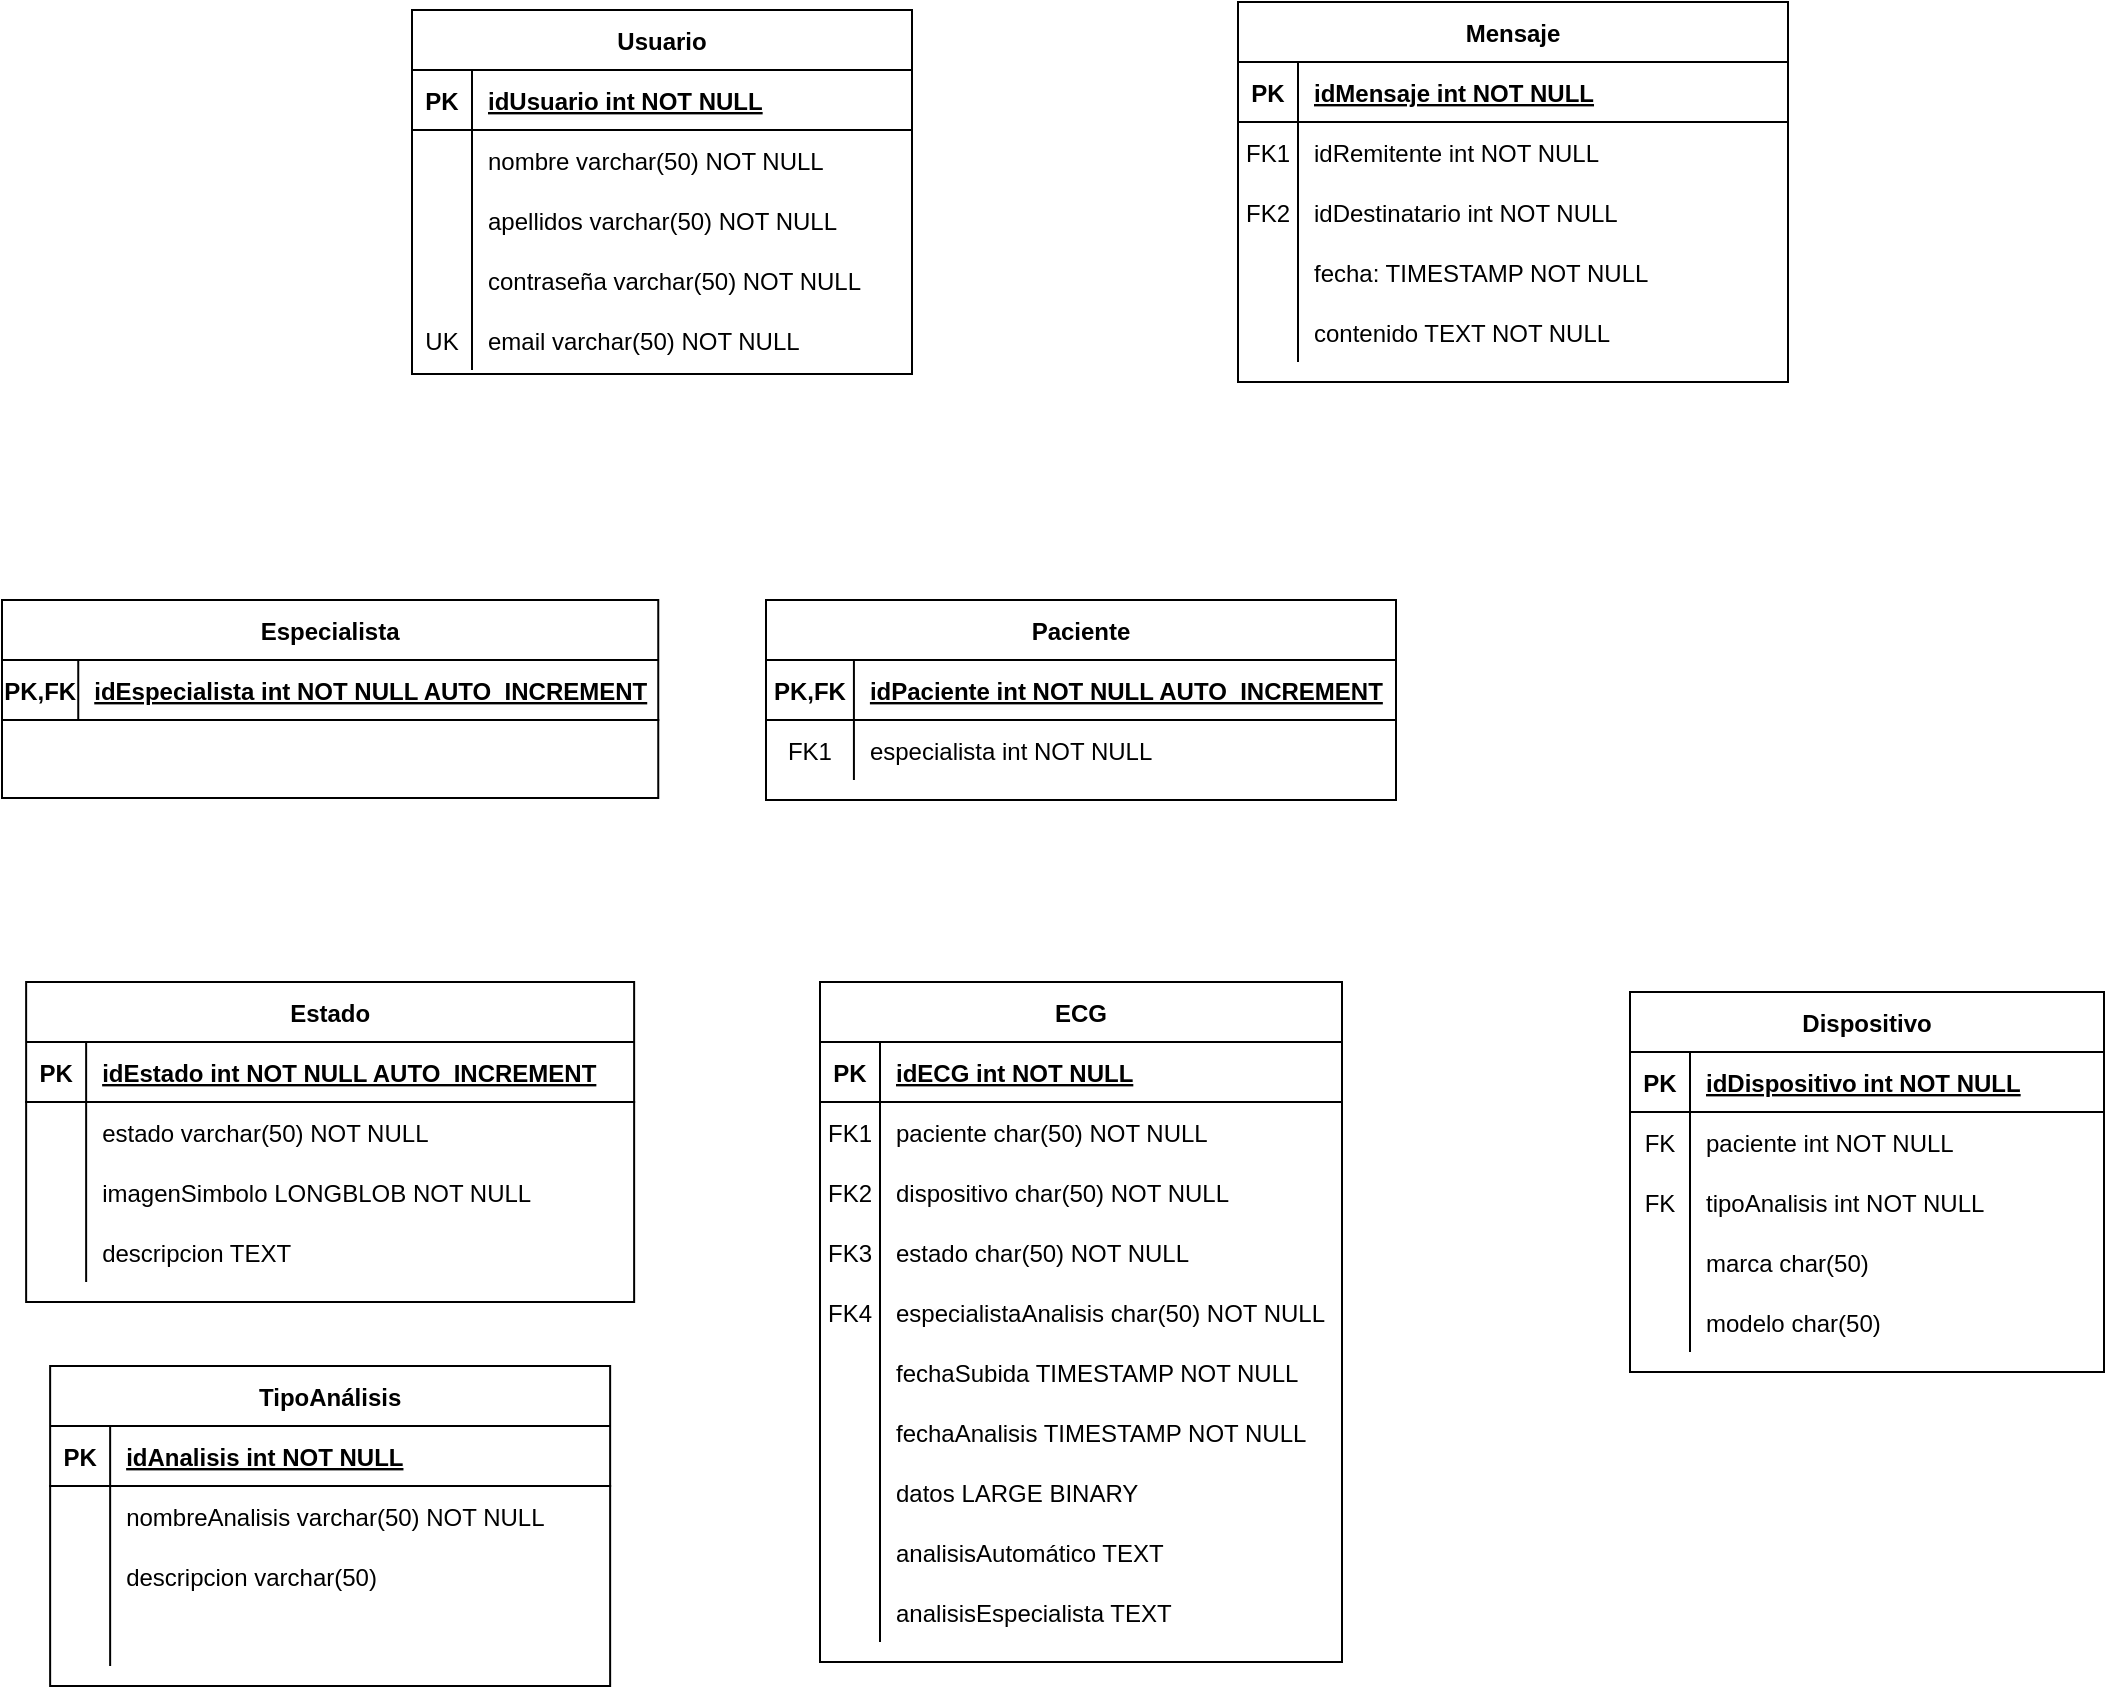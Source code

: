 <mxfile version="14.7.3" type="device"><diagram id="R2lEEEUBdFMjLlhIrx00" name="Page-1"><mxGraphModel dx="2862" dy="1918" grid="0" gridSize="10" guides="1" tooltips="1" connect="1" arrows="1" fold="1" page="0" pageScale="1" pageWidth="850" pageHeight="1100" math="0" shadow="0" extFonts="Permanent Marker^https://fonts.googleapis.com/css?family=Permanent+Marker"><root><mxCell id="0"/><mxCell id="1" parent="0"/><mxCell id="C-vyLk0tnHw3VtMMgP7b-2" value="Paciente" style="shape=table;startSize=30;container=1;collapsible=1;childLayout=tableLayout;fixedRows=1;rowLines=0;fontStyle=1;align=center;resizeLast=1;" parent="1" vertex="1"><mxGeometry x="-23" y="-419" width="315" height="100" as="geometry"><mxRectangle x="450" y="120" width="66" height="30" as="alternateBounds"/></mxGeometry></mxCell><mxCell id="AMUHZ_Iz-eolm_KJDuDH-45" value="" style="shape=partialRectangle;collapsible=0;dropTarget=0;pointerEvents=0;fillColor=none;points=[[0,0.5],[1,0.5]];portConstraint=eastwest;top=0;left=0;right=0;bottom=1;" parent="C-vyLk0tnHw3VtMMgP7b-2" vertex="1"><mxGeometry y="30" width="315" height="30" as="geometry"/></mxCell><mxCell id="AMUHZ_Iz-eolm_KJDuDH-46" value="PK,FK" style="shape=partialRectangle;overflow=hidden;connectable=0;fillColor=none;top=0;left=0;bottom=0;right=0;fontStyle=1;" parent="AMUHZ_Iz-eolm_KJDuDH-45" vertex="1"><mxGeometry width="43.958" height="30" as="geometry"/></mxCell><mxCell id="AMUHZ_Iz-eolm_KJDuDH-47" value="idPaciente int NOT NULL AUTO_INCREMENT" style="shape=partialRectangle;overflow=hidden;connectable=0;fillColor=none;top=0;left=0;bottom=0;right=0;align=left;spacingLeft=6;fontStyle=5;" parent="AMUHZ_Iz-eolm_KJDuDH-45" vertex="1"><mxGeometry x="43.958" width="271.042" height="30" as="geometry"/></mxCell><mxCell id="C-vyLk0tnHw3VtMMgP7b-6" value="" style="shape=partialRectangle;collapsible=0;dropTarget=0;pointerEvents=0;fillColor=none;points=[[0,0.5],[1,0.5]];portConstraint=eastwest;top=0;left=0;right=0;bottom=0;" parent="C-vyLk0tnHw3VtMMgP7b-2" vertex="1"><mxGeometry y="60" width="315" height="30" as="geometry"/></mxCell><mxCell id="C-vyLk0tnHw3VtMMgP7b-7" value="FK1" style="shape=partialRectangle;overflow=hidden;connectable=0;fillColor=none;top=0;left=0;bottom=0;right=0;" parent="C-vyLk0tnHw3VtMMgP7b-6" vertex="1"><mxGeometry width="43.958" height="30" as="geometry"/></mxCell><mxCell id="C-vyLk0tnHw3VtMMgP7b-8" value="especialista int NOT NULL" style="shape=partialRectangle;overflow=hidden;connectable=0;fillColor=none;top=0;left=0;bottom=0;right=0;align=left;spacingLeft=6;" parent="C-vyLk0tnHw3VtMMgP7b-6" vertex="1"><mxGeometry x="43.958" width="271.042" height="30" as="geometry"/></mxCell><mxCell id="C-vyLk0tnHw3VtMMgP7b-13" value="ECG" style="shape=table;startSize=30;container=1;collapsible=1;childLayout=tableLayout;fixedRows=1;rowLines=0;fontStyle=1;align=center;resizeLast=1;" parent="1" vertex="1"><mxGeometry x="4" y="-228" width="261" height="340" as="geometry"/></mxCell><mxCell id="C-vyLk0tnHw3VtMMgP7b-14" value="" style="shape=partialRectangle;collapsible=0;dropTarget=0;pointerEvents=0;fillColor=none;points=[[0,0.5],[1,0.5]];portConstraint=eastwest;top=0;left=0;right=0;bottom=1;" parent="C-vyLk0tnHw3VtMMgP7b-13" vertex="1"><mxGeometry y="30" width="261" height="30" as="geometry"/></mxCell><mxCell id="C-vyLk0tnHw3VtMMgP7b-15" value="PK" style="shape=partialRectangle;overflow=hidden;connectable=0;fillColor=none;top=0;left=0;bottom=0;right=0;fontStyle=1;" parent="C-vyLk0tnHw3VtMMgP7b-14" vertex="1"><mxGeometry width="30" height="30" as="geometry"/></mxCell><mxCell id="C-vyLk0tnHw3VtMMgP7b-16" value="idECG int NOT NULL " style="shape=partialRectangle;overflow=hidden;connectable=0;fillColor=none;top=0;left=0;bottom=0;right=0;align=left;spacingLeft=6;fontStyle=5;" parent="C-vyLk0tnHw3VtMMgP7b-14" vertex="1"><mxGeometry x="30" width="231" height="30" as="geometry"/></mxCell><mxCell id="C-vyLk0tnHw3VtMMgP7b-17" value="" style="shape=partialRectangle;collapsible=0;dropTarget=0;pointerEvents=0;fillColor=none;points=[[0,0.5],[1,0.5]];portConstraint=eastwest;top=0;left=0;right=0;bottom=0;" parent="C-vyLk0tnHw3VtMMgP7b-13" vertex="1"><mxGeometry y="60" width="261" height="30" as="geometry"/></mxCell><mxCell id="C-vyLk0tnHw3VtMMgP7b-18" value="FK1" style="shape=partialRectangle;overflow=hidden;connectable=0;fillColor=none;top=0;left=0;bottom=0;right=0;" parent="C-vyLk0tnHw3VtMMgP7b-17" vertex="1"><mxGeometry width="30" height="30" as="geometry"/></mxCell><mxCell id="C-vyLk0tnHw3VtMMgP7b-19" value="paciente char(50) NOT NULL" style="shape=partialRectangle;overflow=hidden;connectable=0;fillColor=none;top=0;left=0;bottom=0;right=0;align=left;spacingLeft=6;" parent="C-vyLk0tnHw3VtMMgP7b-17" vertex="1"><mxGeometry x="30" width="231" height="30" as="geometry"/></mxCell><mxCell id="C-vyLk0tnHw3VtMMgP7b-20" value="" style="shape=partialRectangle;collapsible=0;dropTarget=0;pointerEvents=0;fillColor=none;points=[[0,0.5],[1,0.5]];portConstraint=eastwest;top=0;left=0;right=0;bottom=0;" parent="C-vyLk0tnHw3VtMMgP7b-13" vertex="1"><mxGeometry y="90" width="261" height="30" as="geometry"/></mxCell><mxCell id="C-vyLk0tnHw3VtMMgP7b-21" value="FK2" style="shape=partialRectangle;overflow=hidden;connectable=0;fillColor=none;top=0;left=0;bottom=0;right=0;" parent="C-vyLk0tnHw3VtMMgP7b-20" vertex="1"><mxGeometry width="30" height="30" as="geometry"/></mxCell><mxCell id="C-vyLk0tnHw3VtMMgP7b-22" value="dispositivo char(50) NOT NULL" style="shape=partialRectangle;overflow=hidden;connectable=0;fillColor=none;top=0;left=0;bottom=0;right=0;align=left;spacingLeft=6;" parent="C-vyLk0tnHw3VtMMgP7b-20" vertex="1"><mxGeometry x="30" width="231" height="30" as="geometry"/></mxCell><mxCell id="xMp0dBcq2MrQPvZgxF0N-4" value="" style="shape=partialRectangle;collapsible=0;dropTarget=0;pointerEvents=0;fillColor=none;points=[[0,0.5],[1,0.5]];portConstraint=eastwest;top=0;left=0;right=0;bottom=0;" parent="C-vyLk0tnHw3VtMMgP7b-13" vertex="1"><mxGeometry y="120" width="261" height="30" as="geometry"/></mxCell><mxCell id="xMp0dBcq2MrQPvZgxF0N-5" value="FK3" style="shape=partialRectangle;overflow=hidden;connectable=0;fillColor=none;top=0;left=0;bottom=0;right=0;" parent="xMp0dBcq2MrQPvZgxF0N-4" vertex="1"><mxGeometry width="30" height="30" as="geometry"/></mxCell><mxCell id="xMp0dBcq2MrQPvZgxF0N-6" value="estado char(50) NOT NULL" style="shape=partialRectangle;overflow=hidden;connectable=0;fillColor=none;top=0;left=0;bottom=0;right=0;align=left;spacingLeft=6;" parent="xMp0dBcq2MrQPvZgxF0N-4" vertex="1"><mxGeometry x="30" width="231" height="30" as="geometry"/></mxCell><mxCell id="xMp0dBcq2MrQPvZgxF0N-61" value="" style="shape=partialRectangle;collapsible=0;dropTarget=0;pointerEvents=0;fillColor=none;points=[[0,0.5],[1,0.5]];portConstraint=eastwest;top=0;left=0;right=0;bottom=0;" parent="C-vyLk0tnHw3VtMMgP7b-13" vertex="1"><mxGeometry y="150" width="261" height="30" as="geometry"/></mxCell><mxCell id="xMp0dBcq2MrQPvZgxF0N-62" value="FK4" style="shape=partialRectangle;overflow=hidden;connectable=0;fillColor=none;top=0;left=0;bottom=0;right=0;" parent="xMp0dBcq2MrQPvZgxF0N-61" vertex="1"><mxGeometry width="30" height="30" as="geometry"/></mxCell><mxCell id="xMp0dBcq2MrQPvZgxF0N-63" value="especialistaAnalisis char(50) NOT NULL" style="shape=partialRectangle;overflow=hidden;connectable=0;fillColor=none;top=0;left=0;bottom=0;right=0;align=left;spacingLeft=6;" parent="xMp0dBcq2MrQPvZgxF0N-61" vertex="1"><mxGeometry x="30" width="231" height="30" as="geometry"/></mxCell><mxCell id="AMUHZ_Iz-eolm_KJDuDH-4" value="" style="shape=partialRectangle;collapsible=0;dropTarget=0;pointerEvents=0;fillColor=none;points=[[0,0.5],[1,0.5]];portConstraint=eastwest;top=0;left=0;right=0;bottom=0;" parent="C-vyLk0tnHw3VtMMgP7b-13" vertex="1"><mxGeometry y="180" width="261" height="30" as="geometry"/></mxCell><mxCell id="AMUHZ_Iz-eolm_KJDuDH-5" value="" style="shape=partialRectangle;overflow=hidden;connectable=0;fillColor=none;top=0;left=0;bottom=0;right=0;" parent="AMUHZ_Iz-eolm_KJDuDH-4" vertex="1"><mxGeometry width="30" height="30" as="geometry"/></mxCell><mxCell id="AMUHZ_Iz-eolm_KJDuDH-6" value="fechaSubida TIMESTAMP NOT NULL" style="shape=partialRectangle;overflow=hidden;connectable=0;fillColor=none;top=0;left=0;bottom=0;right=0;align=left;spacingLeft=6;" parent="AMUHZ_Iz-eolm_KJDuDH-4" vertex="1"><mxGeometry x="30" width="231" height="30" as="geometry"/></mxCell><mxCell id="lhBQtZ0hp3m-KaXOWD72-1" value="" style="shape=partialRectangle;collapsible=0;dropTarget=0;pointerEvents=0;fillColor=none;points=[[0,0.5],[1,0.5]];portConstraint=eastwest;top=0;left=0;right=0;bottom=0;" parent="C-vyLk0tnHw3VtMMgP7b-13" vertex="1"><mxGeometry y="210" width="261" height="30" as="geometry"/></mxCell><mxCell id="lhBQtZ0hp3m-KaXOWD72-2" value="" style="shape=partialRectangle;overflow=hidden;connectable=0;fillColor=none;top=0;left=0;bottom=0;right=0;" parent="lhBQtZ0hp3m-KaXOWD72-1" vertex="1"><mxGeometry width="30" height="30" as="geometry"/></mxCell><mxCell id="lhBQtZ0hp3m-KaXOWD72-3" value="fechaAnalisis TIMESTAMP NOT NULL" style="shape=partialRectangle;overflow=hidden;connectable=0;fillColor=none;top=0;left=0;bottom=0;right=0;align=left;spacingLeft=6;" parent="lhBQtZ0hp3m-KaXOWD72-1" vertex="1"><mxGeometry x="30" width="231" height="30" as="geometry"/></mxCell><mxCell id="xMp0dBcq2MrQPvZgxF0N-7" value="" style="shape=partialRectangle;collapsible=0;dropTarget=0;pointerEvents=0;fillColor=none;points=[[0,0.5],[1,0.5]];portConstraint=eastwest;top=0;left=0;right=0;bottom=0;" parent="C-vyLk0tnHw3VtMMgP7b-13" vertex="1"><mxGeometry y="240" width="261" height="30" as="geometry"/></mxCell><mxCell id="xMp0dBcq2MrQPvZgxF0N-8" value="" style="shape=partialRectangle;overflow=hidden;connectable=0;fillColor=none;top=0;left=0;bottom=0;right=0;" parent="xMp0dBcq2MrQPvZgxF0N-7" vertex="1"><mxGeometry width="30" height="30" as="geometry"/></mxCell><mxCell id="xMp0dBcq2MrQPvZgxF0N-9" value="datos LARGE BINARY" style="shape=partialRectangle;overflow=hidden;connectable=0;fillColor=none;top=0;left=0;bottom=0;right=0;align=left;spacingLeft=6;" parent="xMp0dBcq2MrQPvZgxF0N-7" vertex="1"><mxGeometry x="30" width="231" height="30" as="geometry"/></mxCell><mxCell id="xMp0dBcq2MrQPvZgxF0N-55" value="" style="shape=partialRectangle;collapsible=0;dropTarget=0;pointerEvents=0;fillColor=none;points=[[0,0.5],[1,0.5]];portConstraint=eastwest;top=0;left=0;right=0;bottom=0;" parent="C-vyLk0tnHw3VtMMgP7b-13" vertex="1"><mxGeometry y="270" width="261" height="30" as="geometry"/></mxCell><mxCell id="xMp0dBcq2MrQPvZgxF0N-56" value="" style="shape=partialRectangle;overflow=hidden;connectable=0;fillColor=none;top=0;left=0;bottom=0;right=0;" parent="xMp0dBcq2MrQPvZgxF0N-55" vertex="1"><mxGeometry width="30" height="30" as="geometry"/></mxCell><mxCell id="xMp0dBcq2MrQPvZgxF0N-57" value="analisisAutomático TEXT " style="shape=partialRectangle;overflow=hidden;connectable=0;fillColor=none;top=0;left=0;bottom=0;right=0;align=left;spacingLeft=6;" parent="xMp0dBcq2MrQPvZgxF0N-55" vertex="1"><mxGeometry x="30" width="231" height="30" as="geometry"/></mxCell><mxCell id="xMp0dBcq2MrQPvZgxF0N-58" value="" style="shape=partialRectangle;collapsible=0;dropTarget=0;pointerEvents=0;fillColor=none;points=[[0,0.5],[1,0.5]];portConstraint=eastwest;top=0;left=0;right=0;bottom=0;" parent="C-vyLk0tnHw3VtMMgP7b-13" vertex="1"><mxGeometry y="300" width="261" height="30" as="geometry"/></mxCell><mxCell id="xMp0dBcq2MrQPvZgxF0N-59" value="" style="shape=partialRectangle;overflow=hidden;connectable=0;fillColor=none;top=0;left=0;bottom=0;right=0;" parent="xMp0dBcq2MrQPvZgxF0N-58" vertex="1"><mxGeometry width="30" height="30" as="geometry"/></mxCell><mxCell id="xMp0dBcq2MrQPvZgxF0N-60" value="analisisEspecialista TEXT " style="shape=partialRectangle;overflow=hidden;connectable=0;fillColor=none;top=0;left=0;bottom=0;right=0;align=left;spacingLeft=6;" parent="xMp0dBcq2MrQPvZgxF0N-58" vertex="1"><mxGeometry x="30" width="231" height="30" as="geometry"/></mxCell><mxCell id="xMp0dBcq2MrQPvZgxF0N-10" value="Dispositivo" style="shape=table;startSize=30;container=1;collapsible=1;childLayout=tableLayout;fixedRows=1;rowLines=0;fontStyle=1;align=center;resizeLast=1;" parent="1" vertex="1"><mxGeometry x="409" y="-223" width="237" height="190" as="geometry"/></mxCell><mxCell id="xMp0dBcq2MrQPvZgxF0N-11" value="" style="shape=partialRectangle;collapsible=0;dropTarget=0;pointerEvents=0;fillColor=none;top=0;left=0;bottom=1;right=0;points=[[0,0.5],[1,0.5]];portConstraint=eastwest;" parent="xMp0dBcq2MrQPvZgxF0N-10" vertex="1"><mxGeometry y="30" width="237" height="30" as="geometry"/></mxCell><mxCell id="xMp0dBcq2MrQPvZgxF0N-12" value="PK" style="shape=partialRectangle;connectable=0;fillColor=none;top=0;left=0;bottom=0;right=0;fontStyle=1;overflow=hidden;" parent="xMp0dBcq2MrQPvZgxF0N-11" vertex="1"><mxGeometry width="30" height="30" as="geometry"/></mxCell><mxCell id="xMp0dBcq2MrQPvZgxF0N-13" value="idDispositivo int NOT NULL" style="shape=partialRectangle;connectable=0;fillColor=none;top=0;left=0;bottom=0;right=0;align=left;spacingLeft=6;fontStyle=5;overflow=hidden;" parent="xMp0dBcq2MrQPvZgxF0N-11" vertex="1"><mxGeometry x="30" width="207" height="30" as="geometry"/></mxCell><mxCell id="xMp0dBcq2MrQPvZgxF0N-14" value="" style="shape=partialRectangle;collapsible=0;dropTarget=0;pointerEvents=0;fillColor=none;top=0;left=0;bottom=0;right=0;points=[[0,0.5],[1,0.5]];portConstraint=eastwest;" parent="xMp0dBcq2MrQPvZgxF0N-10" vertex="1"><mxGeometry y="60" width="237" height="30" as="geometry"/></mxCell><mxCell id="xMp0dBcq2MrQPvZgxF0N-15" value="FK" style="shape=partialRectangle;connectable=0;fillColor=none;top=0;left=0;bottom=0;right=0;editable=1;overflow=hidden;" parent="xMp0dBcq2MrQPvZgxF0N-14" vertex="1"><mxGeometry width="30" height="30" as="geometry"/></mxCell><mxCell id="xMp0dBcq2MrQPvZgxF0N-16" value="paciente int NOT NULL" style="shape=partialRectangle;connectable=0;fillColor=none;top=0;left=0;bottom=0;right=0;align=left;spacingLeft=6;overflow=hidden;" parent="xMp0dBcq2MrQPvZgxF0N-14" vertex="1"><mxGeometry x="30" width="207" height="30" as="geometry"/></mxCell><mxCell id="t6L-gdcJnFx2aD25ipMQ-1" value="" style="shape=partialRectangle;collapsible=0;dropTarget=0;pointerEvents=0;fillColor=none;top=0;left=0;bottom=0;right=0;points=[[0,0.5],[1,0.5]];portConstraint=eastwest;" parent="xMp0dBcq2MrQPvZgxF0N-10" vertex="1"><mxGeometry y="90" width="237" height="30" as="geometry"/></mxCell><mxCell id="t6L-gdcJnFx2aD25ipMQ-2" value="FK" style="shape=partialRectangle;connectable=0;fillColor=none;top=0;left=0;bottom=0;right=0;editable=1;overflow=hidden;" parent="t6L-gdcJnFx2aD25ipMQ-1" vertex="1"><mxGeometry width="30" height="30" as="geometry"/></mxCell><mxCell id="t6L-gdcJnFx2aD25ipMQ-3" value="tipoAnalisis int NOT NULL" style="shape=partialRectangle;connectable=0;fillColor=none;top=0;left=0;bottom=0;right=0;align=left;spacingLeft=6;overflow=hidden;" parent="t6L-gdcJnFx2aD25ipMQ-1" vertex="1"><mxGeometry x="30" width="207" height="30" as="geometry"/></mxCell><mxCell id="xMp0dBcq2MrQPvZgxF0N-17" value="" style="shape=partialRectangle;collapsible=0;dropTarget=0;pointerEvents=0;fillColor=none;top=0;left=0;bottom=0;right=0;points=[[0,0.5],[1,0.5]];portConstraint=eastwest;" parent="xMp0dBcq2MrQPvZgxF0N-10" vertex="1"><mxGeometry y="120" width="237" height="30" as="geometry"/></mxCell><mxCell id="xMp0dBcq2MrQPvZgxF0N-18" value="" style="shape=partialRectangle;connectable=0;fillColor=none;top=0;left=0;bottom=0;right=0;editable=1;overflow=hidden;" parent="xMp0dBcq2MrQPvZgxF0N-17" vertex="1"><mxGeometry width="30" height="30" as="geometry"/></mxCell><mxCell id="xMp0dBcq2MrQPvZgxF0N-19" value="marca char(50)" style="shape=partialRectangle;connectable=0;fillColor=none;top=0;left=0;bottom=0;right=0;align=left;spacingLeft=6;overflow=hidden;" parent="xMp0dBcq2MrQPvZgxF0N-17" vertex="1"><mxGeometry x="30" width="207" height="30" as="geometry"/></mxCell><mxCell id="xMp0dBcq2MrQPvZgxF0N-20" value="" style="shape=partialRectangle;collapsible=0;dropTarget=0;pointerEvents=0;fillColor=none;top=0;left=0;bottom=0;right=0;points=[[0,0.5],[1,0.5]];portConstraint=eastwest;" parent="xMp0dBcq2MrQPvZgxF0N-10" vertex="1"><mxGeometry y="150" width="237" height="30" as="geometry"/></mxCell><mxCell id="xMp0dBcq2MrQPvZgxF0N-21" value="" style="shape=partialRectangle;connectable=0;fillColor=none;top=0;left=0;bottom=0;right=0;editable=1;overflow=hidden;" parent="xMp0dBcq2MrQPvZgxF0N-20" vertex="1"><mxGeometry width="30" height="30" as="geometry"/></mxCell><mxCell id="xMp0dBcq2MrQPvZgxF0N-22" value="modelo char(50)" style="shape=partialRectangle;connectable=0;fillColor=none;top=0;left=0;bottom=0;right=0;align=left;spacingLeft=6;overflow=hidden;" parent="xMp0dBcq2MrQPvZgxF0N-20" vertex="1"><mxGeometry x="30" width="207" height="30" as="geometry"/></mxCell><mxCell id="xMp0dBcq2MrQPvZgxF0N-23" value="Mensaje" style="shape=table;startSize=30;container=1;collapsible=1;childLayout=tableLayout;fixedRows=1;rowLines=0;fontStyle=1;align=center;resizeLast=1;" parent="1" vertex="1"><mxGeometry x="213" y="-718" width="275" height="190" as="geometry"/></mxCell><mxCell id="xMp0dBcq2MrQPvZgxF0N-24" value="" style="shape=partialRectangle;collapsible=0;dropTarget=0;pointerEvents=0;fillColor=none;top=0;left=0;bottom=1;right=0;points=[[0,0.5],[1,0.5]];portConstraint=eastwest;" parent="xMp0dBcq2MrQPvZgxF0N-23" vertex="1"><mxGeometry y="30" width="275" height="30" as="geometry"/></mxCell><mxCell id="xMp0dBcq2MrQPvZgxF0N-25" value="PK" style="shape=partialRectangle;connectable=0;fillColor=none;top=0;left=0;bottom=0;right=0;fontStyle=1;overflow=hidden;" parent="xMp0dBcq2MrQPvZgxF0N-24" vertex="1"><mxGeometry width="30" height="30" as="geometry"/></mxCell><mxCell id="xMp0dBcq2MrQPvZgxF0N-26" value="idMensaje int NOT NULL" style="shape=partialRectangle;connectable=0;fillColor=none;top=0;left=0;bottom=0;right=0;align=left;spacingLeft=6;fontStyle=5;overflow=hidden;" parent="xMp0dBcq2MrQPvZgxF0N-24" vertex="1"><mxGeometry x="30" width="245" height="30" as="geometry"/></mxCell><mxCell id="xMp0dBcq2MrQPvZgxF0N-27" value="" style="shape=partialRectangle;collapsible=0;dropTarget=0;pointerEvents=0;fillColor=none;top=0;left=0;bottom=0;right=0;points=[[0,0.5],[1,0.5]];portConstraint=eastwest;" parent="xMp0dBcq2MrQPvZgxF0N-23" vertex="1"><mxGeometry y="60" width="275" height="30" as="geometry"/></mxCell><mxCell id="xMp0dBcq2MrQPvZgxF0N-28" value="FK1" style="shape=partialRectangle;connectable=0;fillColor=none;top=0;left=0;bottom=0;right=0;editable=1;overflow=hidden;" parent="xMp0dBcq2MrQPvZgxF0N-27" vertex="1"><mxGeometry width="30" height="30" as="geometry"/></mxCell><mxCell id="xMp0dBcq2MrQPvZgxF0N-29" value="idRemitente int NOT NULL" style="shape=partialRectangle;connectable=0;fillColor=none;top=0;left=0;bottom=0;right=0;align=left;spacingLeft=6;overflow=hidden;" parent="xMp0dBcq2MrQPvZgxF0N-27" vertex="1"><mxGeometry x="30" width="245" height="30" as="geometry"/></mxCell><mxCell id="xMp0dBcq2MrQPvZgxF0N-30" value="" style="shape=partialRectangle;collapsible=0;dropTarget=0;pointerEvents=0;fillColor=none;top=0;left=0;bottom=0;right=0;points=[[0,0.5],[1,0.5]];portConstraint=eastwest;" parent="xMp0dBcq2MrQPvZgxF0N-23" vertex="1"><mxGeometry y="90" width="275" height="30" as="geometry"/></mxCell><mxCell id="xMp0dBcq2MrQPvZgxF0N-31" value="FK2" style="shape=partialRectangle;connectable=0;fillColor=none;top=0;left=0;bottom=0;right=0;editable=1;overflow=hidden;" parent="xMp0dBcq2MrQPvZgxF0N-30" vertex="1"><mxGeometry width="30" height="30" as="geometry"/></mxCell><mxCell id="xMp0dBcq2MrQPvZgxF0N-32" value="idDestinatario int NOT NULL" style="shape=partialRectangle;connectable=0;fillColor=none;top=0;left=0;bottom=0;right=0;align=left;spacingLeft=6;overflow=hidden;" parent="xMp0dBcq2MrQPvZgxF0N-30" vertex="1"><mxGeometry x="30" width="245" height="30" as="geometry"/></mxCell><mxCell id="xMp0dBcq2MrQPvZgxF0N-33" value="" style="shape=partialRectangle;collapsible=0;dropTarget=0;pointerEvents=0;fillColor=none;top=0;left=0;bottom=0;right=0;points=[[0,0.5],[1,0.5]];portConstraint=eastwest;" parent="xMp0dBcq2MrQPvZgxF0N-23" vertex="1"><mxGeometry y="120" width="275" height="30" as="geometry"/></mxCell><mxCell id="xMp0dBcq2MrQPvZgxF0N-34" value="" style="shape=partialRectangle;connectable=0;fillColor=none;top=0;left=0;bottom=0;right=0;editable=1;overflow=hidden;" parent="xMp0dBcq2MrQPvZgxF0N-33" vertex="1"><mxGeometry width="30" height="30" as="geometry"/></mxCell><mxCell id="xMp0dBcq2MrQPvZgxF0N-35" value="fecha: TIMESTAMP NOT NULL" style="shape=partialRectangle;connectable=0;fillColor=none;top=0;left=0;bottom=0;right=0;align=left;spacingLeft=6;overflow=hidden;" parent="xMp0dBcq2MrQPvZgxF0N-33" vertex="1"><mxGeometry x="30" width="245" height="30" as="geometry"/></mxCell><mxCell id="xMp0dBcq2MrQPvZgxF0N-36" value="" style="shape=partialRectangle;collapsible=0;dropTarget=0;pointerEvents=0;fillColor=none;top=0;left=0;bottom=0;right=0;points=[[0,0.5],[1,0.5]];portConstraint=eastwest;" parent="xMp0dBcq2MrQPvZgxF0N-23" vertex="1"><mxGeometry y="150" width="275" height="30" as="geometry"/></mxCell><mxCell id="xMp0dBcq2MrQPvZgxF0N-37" value="" style="shape=partialRectangle;connectable=0;fillColor=none;top=0;left=0;bottom=0;right=0;editable=1;overflow=hidden;" parent="xMp0dBcq2MrQPvZgxF0N-36" vertex="1"><mxGeometry width="30" height="30" as="geometry"/></mxCell><mxCell id="xMp0dBcq2MrQPvZgxF0N-38" value="contenido TEXT NOT NULL" style="shape=partialRectangle;connectable=0;fillColor=none;top=0;left=0;bottom=0;right=0;align=left;spacingLeft=6;overflow=hidden;" parent="xMp0dBcq2MrQPvZgxF0N-36" vertex="1"><mxGeometry x="30" width="245" height="30" as="geometry"/></mxCell><mxCell id="xMp0dBcq2MrQPvZgxF0N-39" value="TipoAnálisis" style="shape=table;startSize=30;container=1;collapsible=1;childLayout=tableLayout;fixedRows=1;rowLines=0;fontStyle=1;align=center;resizeLast=1;" parent="1" vertex="1"><mxGeometry x="-380.93" y="-36" width="280" height="160" as="geometry"/></mxCell><mxCell id="xMp0dBcq2MrQPvZgxF0N-40" value="" style="shape=partialRectangle;collapsible=0;dropTarget=0;pointerEvents=0;fillColor=none;top=0;left=0;bottom=1;right=0;points=[[0,0.5],[1,0.5]];portConstraint=eastwest;" parent="xMp0dBcq2MrQPvZgxF0N-39" vertex="1"><mxGeometry y="30" width="280" height="30" as="geometry"/></mxCell><mxCell id="xMp0dBcq2MrQPvZgxF0N-41" value="PK" style="shape=partialRectangle;connectable=0;fillColor=none;top=0;left=0;bottom=0;right=0;fontStyle=1;overflow=hidden;" parent="xMp0dBcq2MrQPvZgxF0N-40" vertex="1"><mxGeometry width="30" height="30" as="geometry"/></mxCell><mxCell id="xMp0dBcq2MrQPvZgxF0N-42" value="idAnalisis int NOT NULL" style="shape=partialRectangle;connectable=0;fillColor=none;top=0;left=0;bottom=0;right=0;align=left;spacingLeft=6;fontStyle=5;overflow=hidden;" parent="xMp0dBcq2MrQPvZgxF0N-40" vertex="1"><mxGeometry x="30" width="250" height="30" as="geometry"/></mxCell><mxCell id="xMp0dBcq2MrQPvZgxF0N-43" value="" style="shape=partialRectangle;collapsible=0;dropTarget=0;pointerEvents=0;fillColor=none;top=0;left=0;bottom=0;right=0;points=[[0,0.5],[1,0.5]];portConstraint=eastwest;" parent="xMp0dBcq2MrQPvZgxF0N-39" vertex="1"><mxGeometry y="60" width="280" height="30" as="geometry"/></mxCell><mxCell id="xMp0dBcq2MrQPvZgxF0N-44" value="" style="shape=partialRectangle;connectable=0;fillColor=none;top=0;left=0;bottom=0;right=0;editable=1;overflow=hidden;" parent="xMp0dBcq2MrQPvZgxF0N-43" vertex="1"><mxGeometry width="30" height="30" as="geometry"/></mxCell><mxCell id="xMp0dBcq2MrQPvZgxF0N-45" value="nombreAnalisis varchar(50) NOT NULL" style="shape=partialRectangle;connectable=0;fillColor=none;top=0;left=0;bottom=0;right=0;align=left;spacingLeft=6;overflow=hidden;" parent="xMp0dBcq2MrQPvZgxF0N-43" vertex="1"><mxGeometry x="30" width="250" height="30" as="geometry"/></mxCell><mxCell id="xMp0dBcq2MrQPvZgxF0N-46" value="" style="shape=partialRectangle;collapsible=0;dropTarget=0;pointerEvents=0;fillColor=none;top=0;left=0;bottom=0;right=0;points=[[0,0.5],[1,0.5]];portConstraint=eastwest;" parent="xMp0dBcq2MrQPvZgxF0N-39" vertex="1"><mxGeometry y="90" width="280" height="30" as="geometry"/></mxCell><mxCell id="xMp0dBcq2MrQPvZgxF0N-47" value="" style="shape=partialRectangle;connectable=0;fillColor=none;top=0;left=0;bottom=0;right=0;editable=1;overflow=hidden;" parent="xMp0dBcq2MrQPvZgxF0N-46" vertex="1"><mxGeometry width="30" height="30" as="geometry"/></mxCell><mxCell id="xMp0dBcq2MrQPvZgxF0N-48" value="descripcion varchar(50)" style="shape=partialRectangle;connectable=0;fillColor=none;top=0;left=0;bottom=0;right=0;align=left;spacingLeft=6;overflow=hidden;" parent="xMp0dBcq2MrQPvZgxF0N-46" vertex="1"><mxGeometry x="30" width="250" height="30" as="geometry"/></mxCell><mxCell id="xMp0dBcq2MrQPvZgxF0N-49" value="" style="shape=partialRectangle;collapsible=0;dropTarget=0;pointerEvents=0;fillColor=none;top=0;left=0;bottom=0;right=0;points=[[0,0.5],[1,0.5]];portConstraint=eastwest;" parent="xMp0dBcq2MrQPvZgxF0N-39" vertex="1"><mxGeometry y="120" width="280" height="30" as="geometry"/></mxCell><mxCell id="xMp0dBcq2MrQPvZgxF0N-50" value="" style="shape=partialRectangle;connectable=0;fillColor=none;top=0;left=0;bottom=0;right=0;editable=1;overflow=hidden;" parent="xMp0dBcq2MrQPvZgxF0N-49" vertex="1"><mxGeometry width="30" height="30" as="geometry"/></mxCell><mxCell id="xMp0dBcq2MrQPvZgxF0N-51" value="" style="shape=partialRectangle;connectable=0;fillColor=none;top=0;left=0;bottom=0;right=0;align=left;spacingLeft=6;overflow=hidden;" parent="xMp0dBcq2MrQPvZgxF0N-49" vertex="1"><mxGeometry x="30" width="250" height="30" as="geometry"/></mxCell><mxCell id="xMp0dBcq2MrQPvZgxF0N-64" value="Estado" style="shape=table;startSize=30;container=1;collapsible=1;childLayout=tableLayout;fixedRows=1;rowLines=0;fontStyle=1;align=center;resizeLast=1;" parent="1" vertex="1"><mxGeometry x="-392.93" y="-228" width="304" height="160" as="geometry"><mxRectangle x="508" y="855" width="67" height="30" as="alternateBounds"/></mxGeometry></mxCell><mxCell id="xMp0dBcq2MrQPvZgxF0N-65" value="" style="shape=partialRectangle;collapsible=0;dropTarget=0;pointerEvents=0;fillColor=none;top=0;left=0;bottom=1;right=0;points=[[0,0.5],[1,0.5]];portConstraint=eastwest;" parent="xMp0dBcq2MrQPvZgxF0N-64" vertex="1"><mxGeometry y="30" width="304" height="30" as="geometry"/></mxCell><mxCell id="xMp0dBcq2MrQPvZgxF0N-66" value="PK" style="shape=partialRectangle;connectable=0;fillColor=none;top=0;left=0;bottom=0;right=0;fontStyle=1;overflow=hidden;" parent="xMp0dBcq2MrQPvZgxF0N-65" vertex="1"><mxGeometry width="30" height="30" as="geometry"/></mxCell><mxCell id="xMp0dBcq2MrQPvZgxF0N-67" value="idEstado int NOT NULL AUTO_INCREMENT" style="shape=partialRectangle;connectable=0;fillColor=none;top=0;left=0;bottom=0;right=0;align=left;spacingLeft=6;fontStyle=5;overflow=hidden;" parent="xMp0dBcq2MrQPvZgxF0N-65" vertex="1"><mxGeometry x="30" width="274" height="30" as="geometry"/></mxCell><mxCell id="xMp0dBcq2MrQPvZgxF0N-68" value="" style="shape=partialRectangle;collapsible=0;dropTarget=0;pointerEvents=0;fillColor=none;top=0;left=0;bottom=0;right=0;points=[[0,0.5],[1,0.5]];portConstraint=eastwest;" parent="xMp0dBcq2MrQPvZgxF0N-64" vertex="1"><mxGeometry y="60" width="304" height="30" as="geometry"/></mxCell><mxCell id="xMp0dBcq2MrQPvZgxF0N-69" value="" style="shape=partialRectangle;connectable=0;fillColor=none;top=0;left=0;bottom=0;right=0;editable=1;overflow=hidden;" parent="xMp0dBcq2MrQPvZgxF0N-68" vertex="1"><mxGeometry width="30" height="30" as="geometry"/></mxCell><mxCell id="xMp0dBcq2MrQPvZgxF0N-70" value="estado varchar(50) NOT NULL" style="shape=partialRectangle;connectable=0;fillColor=none;top=0;left=0;bottom=0;right=0;align=left;spacingLeft=6;overflow=hidden;" parent="xMp0dBcq2MrQPvZgxF0N-68" vertex="1"><mxGeometry x="30" width="274" height="30" as="geometry"/></mxCell><mxCell id="xMp0dBcq2MrQPvZgxF0N-71" value="" style="shape=partialRectangle;collapsible=0;dropTarget=0;pointerEvents=0;fillColor=none;top=0;left=0;bottom=0;right=0;points=[[0,0.5],[1,0.5]];portConstraint=eastwest;" parent="xMp0dBcq2MrQPvZgxF0N-64" vertex="1"><mxGeometry y="90" width="304" height="30" as="geometry"/></mxCell><mxCell id="xMp0dBcq2MrQPvZgxF0N-72" value="" style="shape=partialRectangle;connectable=0;fillColor=none;top=0;left=0;bottom=0;right=0;editable=1;overflow=hidden;" parent="xMp0dBcq2MrQPvZgxF0N-71" vertex="1"><mxGeometry width="30" height="30" as="geometry"/></mxCell><mxCell id="xMp0dBcq2MrQPvZgxF0N-73" value="imagenSimbolo LONGBLOB NOT NULL" style="shape=partialRectangle;connectable=0;fillColor=none;top=0;left=0;bottom=0;right=0;align=left;spacingLeft=6;overflow=hidden;" parent="xMp0dBcq2MrQPvZgxF0N-71" vertex="1"><mxGeometry x="30" width="274" height="30" as="geometry"/></mxCell><mxCell id="xMp0dBcq2MrQPvZgxF0N-74" value="" style="shape=partialRectangle;collapsible=0;dropTarget=0;pointerEvents=0;fillColor=none;top=0;left=0;bottom=0;right=0;points=[[0,0.5],[1,0.5]];portConstraint=eastwest;" parent="xMp0dBcq2MrQPvZgxF0N-64" vertex="1"><mxGeometry y="120" width="304" height="30" as="geometry"/></mxCell><mxCell id="xMp0dBcq2MrQPvZgxF0N-75" value="" style="shape=partialRectangle;connectable=0;fillColor=none;top=0;left=0;bottom=0;right=0;editable=1;overflow=hidden;" parent="xMp0dBcq2MrQPvZgxF0N-74" vertex="1"><mxGeometry width="30" height="30" as="geometry"/></mxCell><mxCell id="xMp0dBcq2MrQPvZgxF0N-76" value="descripcion TEXT" style="shape=partialRectangle;connectable=0;fillColor=none;top=0;left=0;bottom=0;right=0;align=left;spacingLeft=6;overflow=hidden;" parent="xMp0dBcq2MrQPvZgxF0N-74" vertex="1"><mxGeometry x="30" width="274" height="30" as="geometry"/></mxCell><mxCell id="AMUHZ_Iz-eolm_KJDuDH-7" value="Usuario" style="shape=table;startSize=30;container=1;collapsible=1;childLayout=tableLayout;fixedRows=1;rowLines=0;fontStyle=1;align=center;resizeLast=1;" parent="1" vertex="1"><mxGeometry x="-200" y="-714" width="250" height="182" as="geometry"/></mxCell><mxCell id="AMUHZ_Iz-eolm_KJDuDH-8" value="" style="shape=partialRectangle;collapsible=0;dropTarget=0;pointerEvents=0;fillColor=none;points=[[0,0.5],[1,0.5]];portConstraint=eastwest;top=0;left=0;right=0;bottom=1;" parent="AMUHZ_Iz-eolm_KJDuDH-7" vertex="1"><mxGeometry y="30" width="250" height="30" as="geometry"/></mxCell><mxCell id="AMUHZ_Iz-eolm_KJDuDH-9" value="PK" style="shape=partialRectangle;overflow=hidden;connectable=0;fillColor=none;top=0;left=0;bottom=0;right=0;fontStyle=1;" parent="AMUHZ_Iz-eolm_KJDuDH-8" vertex="1"><mxGeometry width="30" height="30" as="geometry"/></mxCell><mxCell id="AMUHZ_Iz-eolm_KJDuDH-10" value="idUsuario int NOT NULL" style="shape=partialRectangle;overflow=hidden;connectable=0;fillColor=none;top=0;left=0;bottom=0;right=0;align=left;spacingLeft=6;fontStyle=5;" parent="AMUHZ_Iz-eolm_KJDuDH-8" vertex="1"><mxGeometry x="30" width="220" height="30" as="geometry"/></mxCell><mxCell id="AMUHZ_Iz-eolm_KJDuDH-11" value="" style="shape=partialRectangle;collapsible=0;dropTarget=0;pointerEvents=0;fillColor=none;points=[[0,0.5],[1,0.5]];portConstraint=eastwest;top=0;left=0;right=0;bottom=0;" parent="AMUHZ_Iz-eolm_KJDuDH-7" vertex="1"><mxGeometry y="60" width="250" height="30" as="geometry"/></mxCell><mxCell id="AMUHZ_Iz-eolm_KJDuDH-12" value="" style="shape=partialRectangle;overflow=hidden;connectable=0;fillColor=none;top=0;left=0;bottom=0;right=0;" parent="AMUHZ_Iz-eolm_KJDuDH-11" vertex="1"><mxGeometry width="30" height="30" as="geometry"/></mxCell><mxCell id="AMUHZ_Iz-eolm_KJDuDH-13" value="nombre varchar(50) NOT NULL" style="shape=partialRectangle;overflow=hidden;connectable=0;fillColor=none;top=0;left=0;bottom=0;right=0;align=left;spacingLeft=6;" parent="AMUHZ_Iz-eolm_KJDuDH-11" vertex="1"><mxGeometry x="30" width="220" height="30" as="geometry"/></mxCell><mxCell id="AMUHZ_Iz-eolm_KJDuDH-14" value="" style="shape=partialRectangle;collapsible=0;dropTarget=0;pointerEvents=0;fillColor=none;points=[[0,0.5],[1,0.5]];portConstraint=eastwest;top=0;left=0;right=0;bottom=0;" parent="AMUHZ_Iz-eolm_KJDuDH-7" vertex="1"><mxGeometry y="90" width="250" height="30" as="geometry"/></mxCell><mxCell id="AMUHZ_Iz-eolm_KJDuDH-15" value="" style="shape=partialRectangle;overflow=hidden;connectable=0;fillColor=none;top=0;left=0;bottom=0;right=0;" parent="AMUHZ_Iz-eolm_KJDuDH-14" vertex="1"><mxGeometry width="30" height="30" as="geometry"/></mxCell><mxCell id="AMUHZ_Iz-eolm_KJDuDH-16" value="apellidos varchar(50) NOT NULL" style="shape=partialRectangle;overflow=hidden;connectable=0;fillColor=none;top=0;left=0;bottom=0;right=0;align=left;spacingLeft=6;" parent="AMUHZ_Iz-eolm_KJDuDH-14" vertex="1"><mxGeometry x="30" width="220" height="30" as="geometry"/></mxCell><mxCell id="AMUHZ_Iz-eolm_KJDuDH-20" value="" style="shape=partialRectangle;collapsible=0;dropTarget=0;pointerEvents=0;fillColor=none;points=[[0,0.5],[1,0.5]];portConstraint=eastwest;top=0;left=0;right=0;bottom=0;" parent="AMUHZ_Iz-eolm_KJDuDH-7" vertex="1"><mxGeometry y="120" width="250" height="30" as="geometry"/></mxCell><mxCell id="AMUHZ_Iz-eolm_KJDuDH-21" value="" style="shape=partialRectangle;overflow=hidden;connectable=0;fillColor=none;top=0;left=0;bottom=0;right=0;" parent="AMUHZ_Iz-eolm_KJDuDH-20" vertex="1"><mxGeometry width="30" height="30" as="geometry"/></mxCell><mxCell id="AMUHZ_Iz-eolm_KJDuDH-22" value="contraseña varchar(50) NOT NULL" style="shape=partialRectangle;overflow=hidden;connectable=0;fillColor=none;top=0;left=0;bottom=0;right=0;align=left;spacingLeft=6;" parent="AMUHZ_Iz-eolm_KJDuDH-20" vertex="1"><mxGeometry x="30" width="220" height="30" as="geometry"/></mxCell><mxCell id="AMUHZ_Iz-eolm_KJDuDH-48" value="" style="shape=partialRectangle;collapsible=0;dropTarget=0;pointerEvents=0;fillColor=none;points=[[0,0.5],[1,0.5]];portConstraint=eastwest;top=0;left=0;right=0;bottom=0;" parent="AMUHZ_Iz-eolm_KJDuDH-7" vertex="1"><mxGeometry y="150" width="250" height="30" as="geometry"/></mxCell><mxCell id="AMUHZ_Iz-eolm_KJDuDH-49" value="UK" style="shape=partialRectangle;overflow=hidden;connectable=0;fillColor=none;top=0;left=0;bottom=0;right=0;" parent="AMUHZ_Iz-eolm_KJDuDH-48" vertex="1"><mxGeometry width="30" height="30" as="geometry"/></mxCell><mxCell id="AMUHZ_Iz-eolm_KJDuDH-50" value="email varchar(50) NOT NULL" style="shape=partialRectangle;overflow=hidden;connectable=0;fillColor=none;top=0;left=0;bottom=0;right=0;align=left;spacingLeft=6;" parent="AMUHZ_Iz-eolm_KJDuDH-48" vertex="1"><mxGeometry x="30" width="220" height="30" as="geometry"/></mxCell><mxCell id="AMUHZ_Iz-eolm_KJDuDH-76" value="Especialista" style="shape=table;startSize=30;container=1;collapsible=1;childLayout=tableLayout;fixedRows=1;rowLines=0;fontStyle=1;align=center;resizeLast=1;" parent="1" vertex="1"><mxGeometry x="-405" y="-419" width="328.13" height="99" as="geometry"/></mxCell><mxCell id="AMUHZ_Iz-eolm_KJDuDH-77" value="" style="shape=partialRectangle;collapsible=0;dropTarget=0;pointerEvents=0;fillColor=none;top=0;left=0;bottom=1;right=0;points=[[0,0.5],[1,0.5]];portConstraint=eastwest;" parent="AMUHZ_Iz-eolm_KJDuDH-76" vertex="1"><mxGeometry y="30" width="328.13" height="30" as="geometry"/></mxCell><mxCell id="AMUHZ_Iz-eolm_KJDuDH-78" value="PK,FK" style="shape=partialRectangle;connectable=0;fillColor=none;top=0;left=0;bottom=0;right=0;fontStyle=1;overflow=hidden;" parent="AMUHZ_Iz-eolm_KJDuDH-77" vertex="1"><mxGeometry width="38.125" height="30" as="geometry"/></mxCell><mxCell id="AMUHZ_Iz-eolm_KJDuDH-79" value="idEspecialista int NOT NULL AUTO_INCREMENT" style="shape=partialRectangle;connectable=0;fillColor=none;top=0;left=0;bottom=0;right=0;align=left;spacingLeft=6;fontStyle=5;overflow=hidden;" parent="AMUHZ_Iz-eolm_KJDuDH-77" vertex="1"><mxGeometry x="38.125" width="290.005" height="30" as="geometry"/></mxCell></root></mxGraphModel></diagram></mxfile>